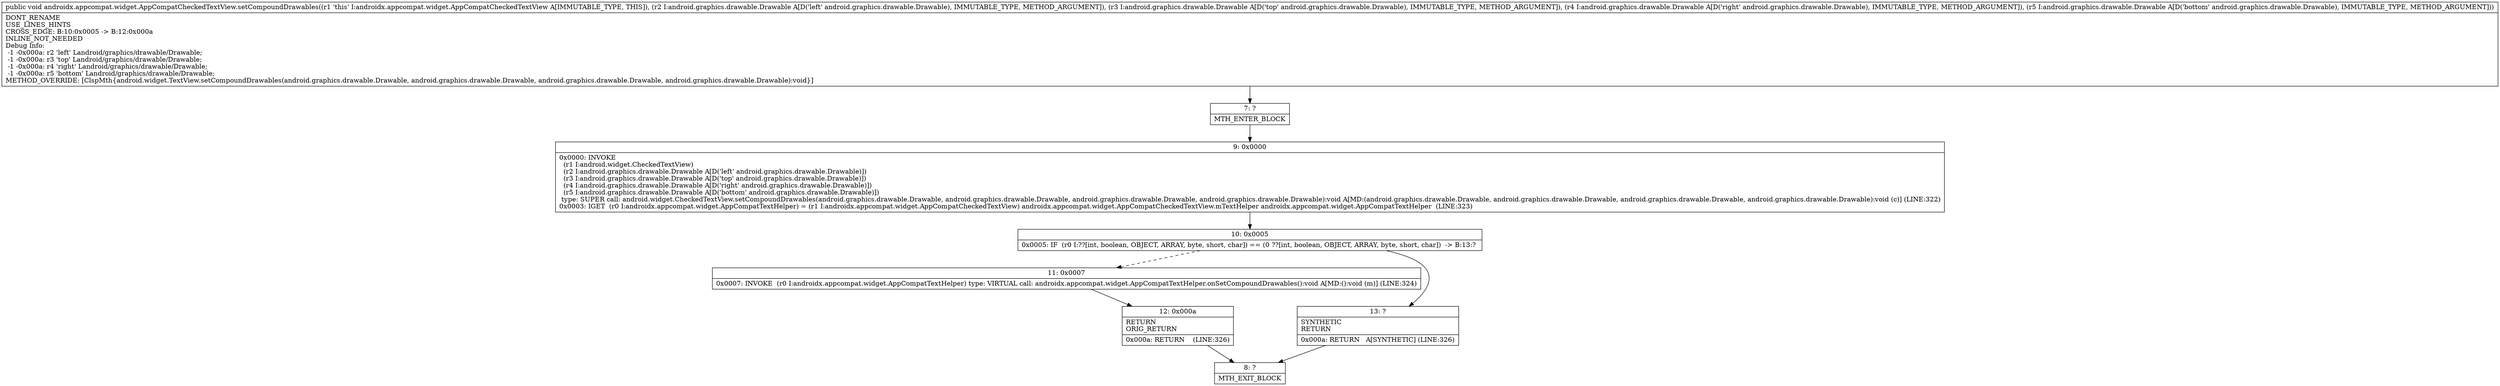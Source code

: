 digraph "CFG forandroidx.appcompat.widget.AppCompatCheckedTextView.setCompoundDrawables(Landroid\/graphics\/drawable\/Drawable;Landroid\/graphics\/drawable\/Drawable;Landroid\/graphics\/drawable\/Drawable;Landroid\/graphics\/drawable\/Drawable;)V" {
Node_7 [shape=record,label="{7\:\ ?|MTH_ENTER_BLOCK\l}"];
Node_9 [shape=record,label="{9\:\ 0x0000|0x0000: INVOKE  \l  (r1 I:android.widget.CheckedTextView)\l  (r2 I:android.graphics.drawable.Drawable A[D('left' android.graphics.drawable.Drawable)])\l  (r3 I:android.graphics.drawable.Drawable A[D('top' android.graphics.drawable.Drawable)])\l  (r4 I:android.graphics.drawable.Drawable A[D('right' android.graphics.drawable.Drawable)])\l  (r5 I:android.graphics.drawable.Drawable A[D('bottom' android.graphics.drawable.Drawable)])\l type: SUPER call: android.widget.CheckedTextView.setCompoundDrawables(android.graphics.drawable.Drawable, android.graphics.drawable.Drawable, android.graphics.drawable.Drawable, android.graphics.drawable.Drawable):void A[MD:(android.graphics.drawable.Drawable, android.graphics.drawable.Drawable, android.graphics.drawable.Drawable, android.graphics.drawable.Drawable):void (c)] (LINE:322)\l0x0003: IGET  (r0 I:androidx.appcompat.widget.AppCompatTextHelper) = (r1 I:androidx.appcompat.widget.AppCompatCheckedTextView) androidx.appcompat.widget.AppCompatCheckedTextView.mTextHelper androidx.appcompat.widget.AppCompatTextHelper  (LINE:323)\l}"];
Node_10 [shape=record,label="{10\:\ 0x0005|0x0005: IF  (r0 I:??[int, boolean, OBJECT, ARRAY, byte, short, char]) == (0 ??[int, boolean, OBJECT, ARRAY, byte, short, char])  \-\> B:13:? \l}"];
Node_11 [shape=record,label="{11\:\ 0x0007|0x0007: INVOKE  (r0 I:androidx.appcompat.widget.AppCompatTextHelper) type: VIRTUAL call: androidx.appcompat.widget.AppCompatTextHelper.onSetCompoundDrawables():void A[MD:():void (m)] (LINE:324)\l}"];
Node_12 [shape=record,label="{12\:\ 0x000a|RETURN\lORIG_RETURN\l|0x000a: RETURN    (LINE:326)\l}"];
Node_8 [shape=record,label="{8\:\ ?|MTH_EXIT_BLOCK\l}"];
Node_13 [shape=record,label="{13\:\ ?|SYNTHETIC\lRETURN\l|0x000a: RETURN   A[SYNTHETIC] (LINE:326)\l}"];
MethodNode[shape=record,label="{public void androidx.appcompat.widget.AppCompatCheckedTextView.setCompoundDrawables((r1 'this' I:androidx.appcompat.widget.AppCompatCheckedTextView A[IMMUTABLE_TYPE, THIS]), (r2 I:android.graphics.drawable.Drawable A[D('left' android.graphics.drawable.Drawable), IMMUTABLE_TYPE, METHOD_ARGUMENT]), (r3 I:android.graphics.drawable.Drawable A[D('top' android.graphics.drawable.Drawable), IMMUTABLE_TYPE, METHOD_ARGUMENT]), (r4 I:android.graphics.drawable.Drawable A[D('right' android.graphics.drawable.Drawable), IMMUTABLE_TYPE, METHOD_ARGUMENT]), (r5 I:android.graphics.drawable.Drawable A[D('bottom' android.graphics.drawable.Drawable), IMMUTABLE_TYPE, METHOD_ARGUMENT]))  | DONT_RENAME\lUSE_LINES_HINTS\lCROSS_EDGE: B:10:0x0005 \-\> B:12:0x000a\lINLINE_NOT_NEEDED\lDebug Info:\l  \-1 \-0x000a: r2 'left' Landroid\/graphics\/drawable\/Drawable;\l  \-1 \-0x000a: r3 'top' Landroid\/graphics\/drawable\/Drawable;\l  \-1 \-0x000a: r4 'right' Landroid\/graphics\/drawable\/Drawable;\l  \-1 \-0x000a: r5 'bottom' Landroid\/graphics\/drawable\/Drawable;\lMETHOD_OVERRIDE: [ClspMth\{android.widget.TextView.setCompoundDrawables(android.graphics.drawable.Drawable, android.graphics.drawable.Drawable, android.graphics.drawable.Drawable, android.graphics.drawable.Drawable):void\}]\l}"];
MethodNode -> Node_7;Node_7 -> Node_9;
Node_9 -> Node_10;
Node_10 -> Node_11[style=dashed];
Node_10 -> Node_13;
Node_11 -> Node_12;
Node_12 -> Node_8;
Node_13 -> Node_8;
}

